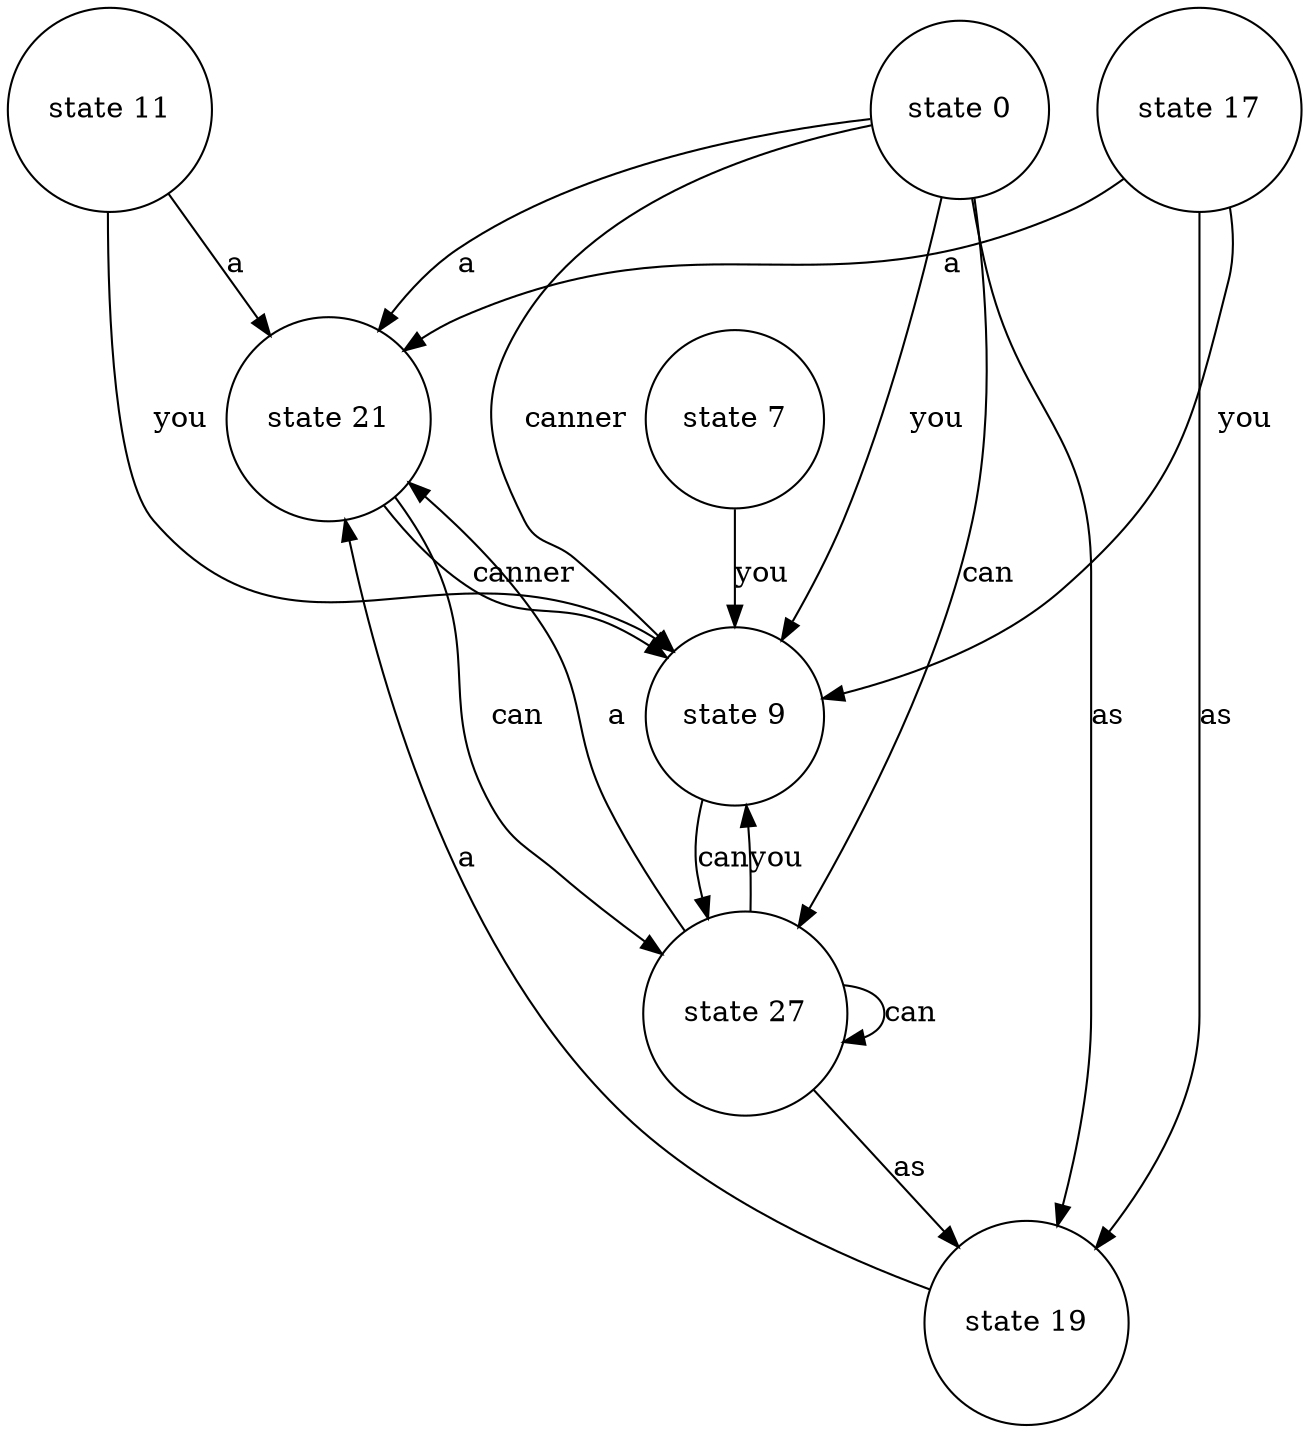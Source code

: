 digraph abc{ 
node [shape = circle, ordering=out];"state 11" -> "state 21" [ label="a" ]; 
"state 11" -> "state 9" [ label="you" ]; 
"state 7" -> "state 9" [ label="you" ]; 
"state 19" -> "state 21" [ label="a" ]; 
"state 0" -> "state 21" [ label="a" ]; 
"state 0" -> "state 9" [ label="canner" ]; 
"state 0" -> "state 19" [ label="as" ]; 
"state 0" -> "state 27" [ label="can" ]; 
"state 0" -> "state 9" [ label="you" ]; 
"state 17" -> "state 21" [ label="a" ]; 
"state 17" -> "state 19" [ label="as" ]; 
"state 17" -> "state 9" [ label="you" ]; 
"state 21" -> "state 9" [ label="canner" ]; 
"state 21" -> "state 27" [ label="can" ]; 
"state 9" -> "state 27" [ label="can" ]; 
"state 27" -> "state 21" [ label="a" ]; 
"state 27" -> "state 19" [ label="as" ]; 
"state 27" -> "state 27" [ label="can" ]; 
"state 27" -> "state 9" [ label="you" ]; 
}